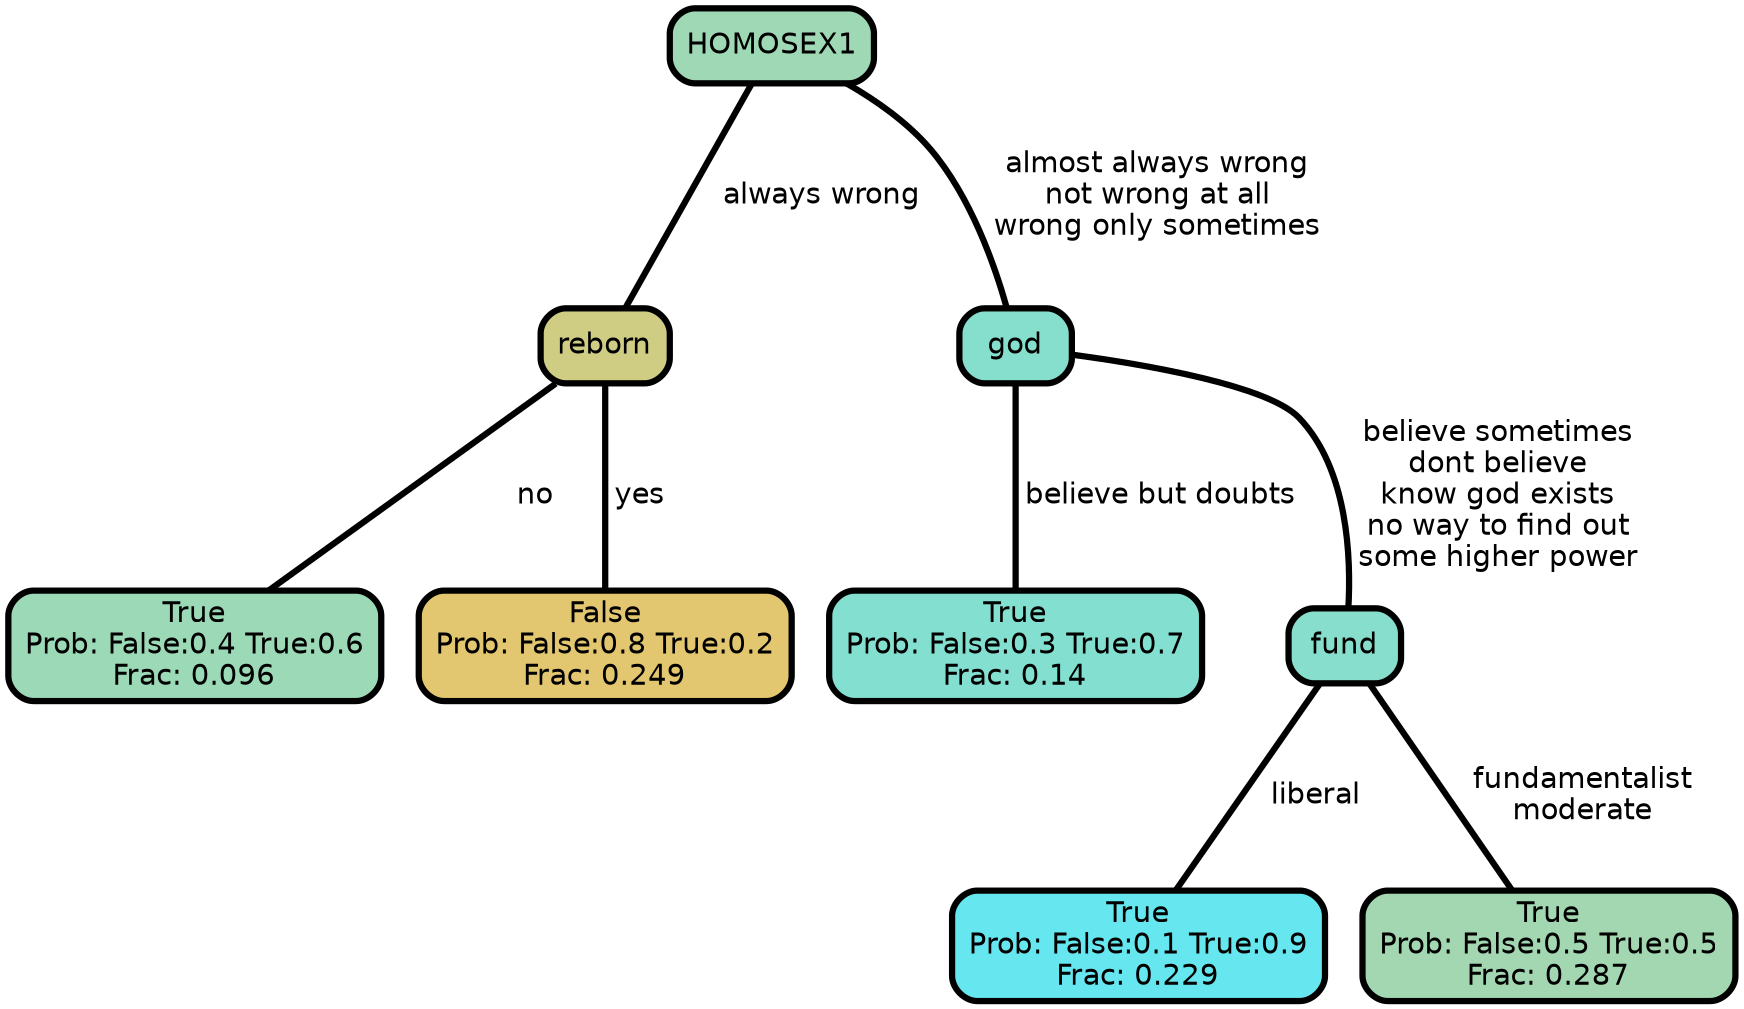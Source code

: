 graph Tree {
node [shape=box, style="filled, rounded",color="black",penwidth="3",fontcolor="black",                 fontname=helvetica] ;
graph [ranksep="0 equally", splines=straight,                 bgcolor=transparent, dpi=200] ;
edge [fontname=helvetica, color=black] ;
0 [label="True
Prob: False:0.4 True:0.6
Frac: 0.096", fillcolor="#9cd9b7"] ;
1 [label="reborn", fillcolor="#cfcc84"] ;
2 [label="False
Prob: False:0.8 True:0.2
Frac: 0.249", fillcolor="#e3c770"] ;
3 [label="HOMOSEX1", fillcolor="#9fd8b4"] ;
4 [label="True
Prob: False:0.3 True:0.7
Frac: 0.14", fillcolor="#83dfd0"] ;
5 [label="god", fillcolor="#86decd"] ;
6 [label="True
Prob: False:0.1 True:0.9
Frac: 0.229", fillcolor="#66e6ee"] ;
7 [label="fund", fillcolor="#87decc"] ;
8 [label="True
Prob: False:0.5 True:0.5
Frac: 0.287", fillcolor="#a2d7b1"] ;
1 -- 0 [label=" no",penwidth=3] ;
1 -- 2 [label=" yes",penwidth=3] ;
3 -- 1 [label=" always wrong",penwidth=3] ;
3 -- 5 [label=" almost always wrong\n not wrong at all\n wrong only sometimes",penwidth=3] ;
5 -- 4 [label=" believe but doubts",penwidth=3] ;
5 -- 7 [label=" believe sometimes\n dont believe\n know god exists\n no way to find out\n some higher power",penwidth=3] ;
7 -- 6 [label=" liberal",penwidth=3] ;
7 -- 8 [label=" fundamentalist\n moderate",penwidth=3] ;
{rank = same;}}